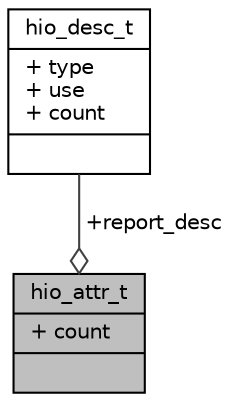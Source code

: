 digraph "hio_attr_t"
{
  bgcolor="transparent";
  edge [fontname="Helvetica",fontsize="10",labelfontname="Helvetica",labelfontsize="10"];
  node [fontname="Helvetica",fontsize="10",shape=record];
  Node1 [label="{hio_attr_t\n|+ count\l|}",height=0.2,width=0.4,color="black", fillcolor="grey75", style="filled" fontcolor="black"];
  Node2 -> Node1 [color="grey25",fontsize="10",style="solid",label=" +report_desc" ,arrowhead="odiamond",fontname="Helvetica"];
  Node2 [label="{hio_desc_t\n|+ type\l+ use\l+ count\l|}",height=0.2,width=0.4,color="black",URL="$structhio__desc__t.html",tooltip="Descriptor entry. "];
}
